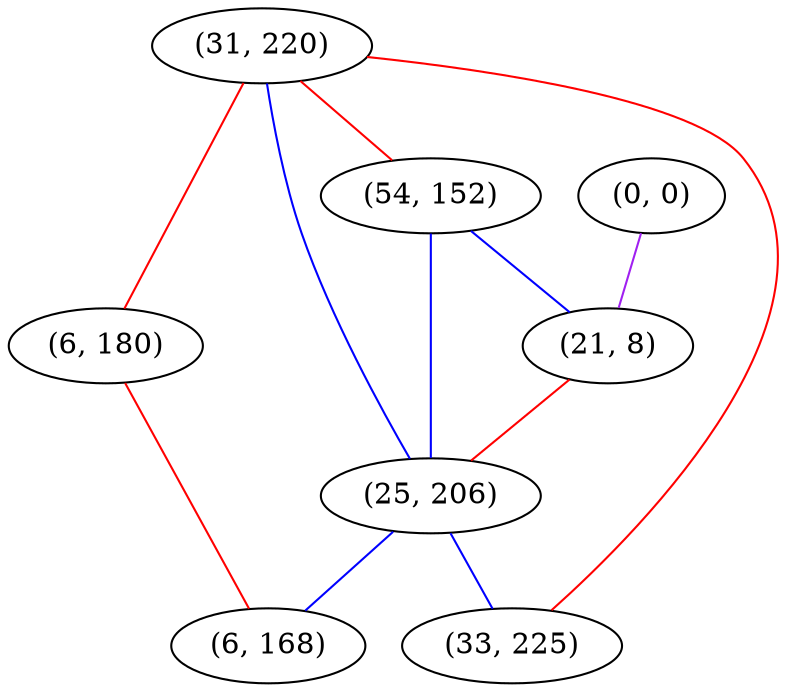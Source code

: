 graph "" {
"(31, 220)";
"(0, 0)";
"(54, 152)";
"(21, 8)";
"(6, 180)";
"(25, 206)";
"(33, 225)";
"(6, 168)";
"(31, 220)" -- "(6, 180)"  [color=red, key=0, weight=1];
"(31, 220)" -- "(25, 206)"  [color=blue, key=0, weight=3];
"(31, 220)" -- "(33, 225)"  [color=red, key=0, weight=1];
"(31, 220)" -- "(54, 152)"  [color=red, key=0, weight=1];
"(0, 0)" -- "(21, 8)"  [color=purple, key=0, weight=4];
"(54, 152)" -- "(25, 206)"  [color=blue, key=0, weight=3];
"(54, 152)" -- "(21, 8)"  [color=blue, key=0, weight=3];
"(21, 8)" -- "(25, 206)"  [color=red, key=0, weight=1];
"(6, 180)" -- "(6, 168)"  [color=red, key=0, weight=1];
"(25, 206)" -- "(6, 168)"  [color=blue, key=0, weight=3];
"(25, 206)" -- "(33, 225)"  [color=blue, key=0, weight=3];
}

